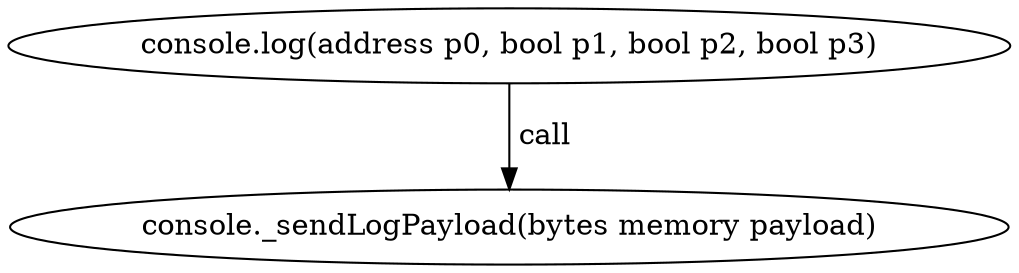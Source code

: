 digraph "" {
	graph [bb="0,0,413.08,124.8"];
	node [label="\N"];
	"console.log(address p0, bool p1, bool p2, bool p3)"	 [height=0.5,
		pos="206.54,106.8",
		width=5.6931];
	"console._sendLogPayload(bytes memory payload)"	 [height=0.5,
		pos="206.54,18",
		width=5.7372];
	"console.log(address p0, bool p1, bool p2, bool p3)" -> "console._sendLogPayload(bytes memory payload)" [key=call,
	label=" call",
	lp="218.39,62.4",
	pos="e,206.54,36.072 206.54,88.401 206.54,76.295 206.54,60.208 206.54,46.467"];
}
digraph "" {
	graph [bb="0,0,413.08,124.8"];
	node [label="\N"];
	"console.log(address p0, bool p1, bool p2, bool p3)"	 [height=0.5,
		pos="206.54,106.8",
		width=5.6931];
	"console._sendLogPayload(bytes memory payload)"	 [height=0.5,
		pos="206.54,18",
		width=5.7372];
	"console.log(address p0, bool p1, bool p2, bool p3)" -> "console._sendLogPayload(bytes memory payload)" [key=call,
	label=" call",
	lp="218.39,62.4",
	pos="e,206.54,36.072 206.54,88.401 206.54,76.295 206.54,60.208 206.54,46.467"];
}
